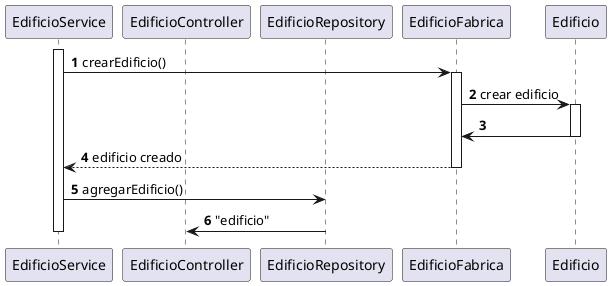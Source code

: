 @startuml
'https://plantuml.com/sequence-diagram

autonumber
participant "EdificioService" as ES
participant "EdificioController" as EC
participant "EdificioRepository" as ER
participant "EdificioFabrica" as EF

activate ES
ES -> "EF" : crearEdificio()
activate EF
EF -> "Edificio" : crear edificio
activate Edificio
Edificio -> EF
deactivate Edificio
EF --> ES : edificio creado
deactivate EF
ES -> ER : agregarEdificio()
ER -> EC: "edificio"
deactivate ES
@enduml